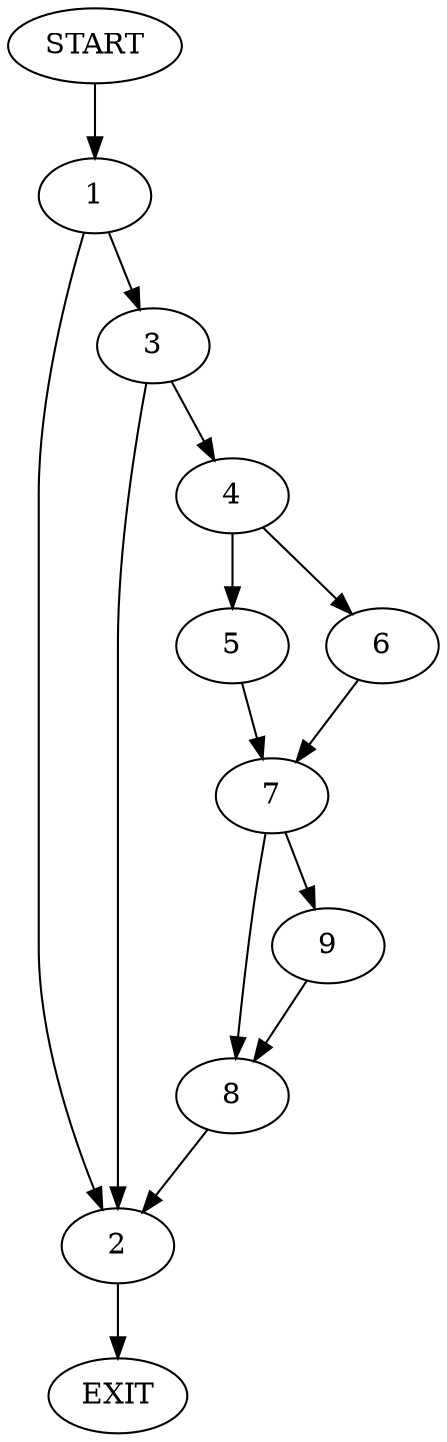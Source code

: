 digraph {
0 [label="START"]
10 [label="EXIT"]
0 -> 1
1 -> 2
1 -> 3
2 -> 10
3 -> 4
3 -> 2
4 -> 5
4 -> 6
6 -> 7
5 -> 7
7 -> 8
7 -> 9
8 -> 2
9 -> 8
}
